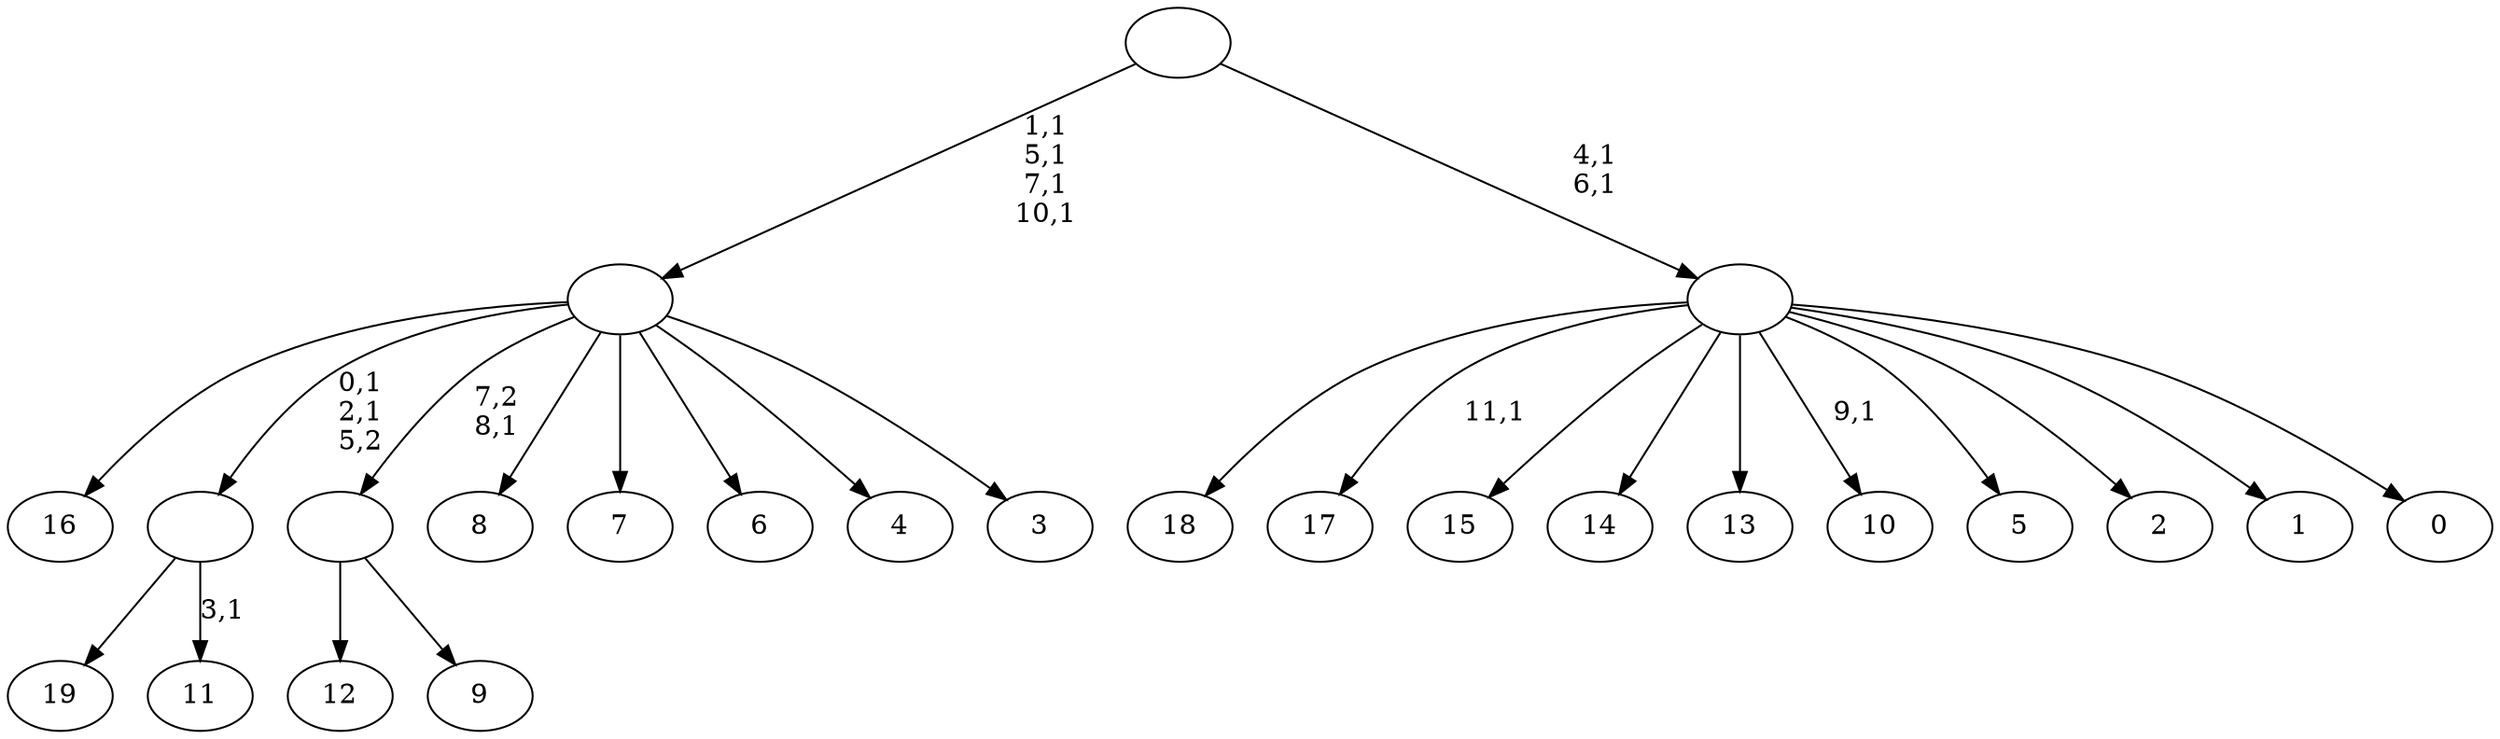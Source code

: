 digraph T {
	32 [label="19"]
	31 [label="18"]
	30 [label="17"]
	28 [label="16"]
	27 [label="15"]
	26 [label="14"]
	25 [label="13"]
	24 [label="12"]
	23 [label="11"]
	21 [label=""]
	19 [label="10"]
	17 [label="9"]
	16 [label=""]
	15 [label="8"]
	14 [label="7"]
	13 [label="6"]
	12 [label="5"]
	11 [label="4"]
	10 [label="3"]
	9 [label=""]
	5 [label="2"]
	4 [label="1"]
	3 [label="0"]
	2 [label=""]
	0 [label=""]
	21 -> 23 [label="3,1"]
	21 -> 32 [label=""]
	16 -> 24 [label=""]
	16 -> 17 [label=""]
	9 -> 21 [label="0,1\n2,1\n5,2"]
	9 -> 28 [label=""]
	9 -> 16 [label="7,2\n8,1"]
	9 -> 15 [label=""]
	9 -> 14 [label=""]
	9 -> 13 [label=""]
	9 -> 11 [label=""]
	9 -> 10 [label=""]
	2 -> 19 [label="9,1"]
	2 -> 30 [label="11,1"]
	2 -> 31 [label=""]
	2 -> 27 [label=""]
	2 -> 26 [label=""]
	2 -> 25 [label=""]
	2 -> 12 [label=""]
	2 -> 5 [label=""]
	2 -> 4 [label=""]
	2 -> 3 [label=""]
	0 -> 2 [label="4,1\n6,1"]
	0 -> 9 [label="1,1\n5,1\n7,1\n10,1"]
}

